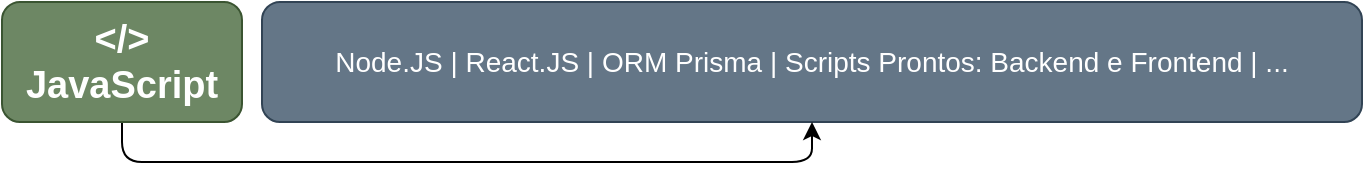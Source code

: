 <mxfile version="22.1.2" type="device">
  <diagram name="Página-1" id="mHiBYUwsEqDnMowjN1yR">
    <mxGraphModel dx="866" dy="507" grid="1" gridSize="10" guides="1" tooltips="1" connect="1" arrows="1" fold="1" page="1" pageScale="1" pageWidth="1169" pageHeight="827" math="0" shadow="0">
      <root>
        <mxCell id="0" />
        <mxCell id="1" parent="0" />
        <mxCell id="RVPmRF5MZWs-w4eM-CkC-1" value="Node.JS | React.JS | ORM Prisma | Scripts Prontos: Backend e Frontend | ..." style="rounded=1;whiteSpace=wrap;fontSize=14;fillColor=#647687;strokeColor=#314354;fontColor=#ffffff;fontStyle=0;html=1;" vertex="1" parent="1">
          <mxGeometry x="140" y="10" width="550" height="60" as="geometry" />
        </mxCell>
        <mxCell id="RVPmRF5MZWs-w4eM-CkC-4" style="edgeStyle=orthogonalEdgeStyle;orthogonalLoop=1;jettySize=auto;html=1;exitX=0.5;exitY=1;exitDx=0;exitDy=0;entryX=0.5;entryY=1;entryDx=0;entryDy=0;rounded=1;" edge="1" parent="1" source="RVPmRF5MZWs-w4eM-CkC-3" target="RVPmRF5MZWs-w4eM-CkC-1">
          <mxGeometry relative="1" as="geometry">
            <Array as="points">
              <mxPoint x="70" y="90" />
              <mxPoint x="415" y="90" />
            </Array>
          </mxGeometry>
        </mxCell>
        <mxCell id="RVPmRF5MZWs-w4eM-CkC-3" value="&amp;lt;/&amp;gt;&lt;br&gt;JavaScript" style="rounded=1;whiteSpace=wrap;html=1;fontSize=19;fillColor=#6d8764;strokeColor=#3A5431;fontStyle=1;fontColor=#ffffff;shadow=0;" vertex="1" parent="1">
          <mxGeometry x="10" y="10" width="120" height="60" as="geometry" />
        </mxCell>
      </root>
    </mxGraphModel>
  </diagram>
</mxfile>
